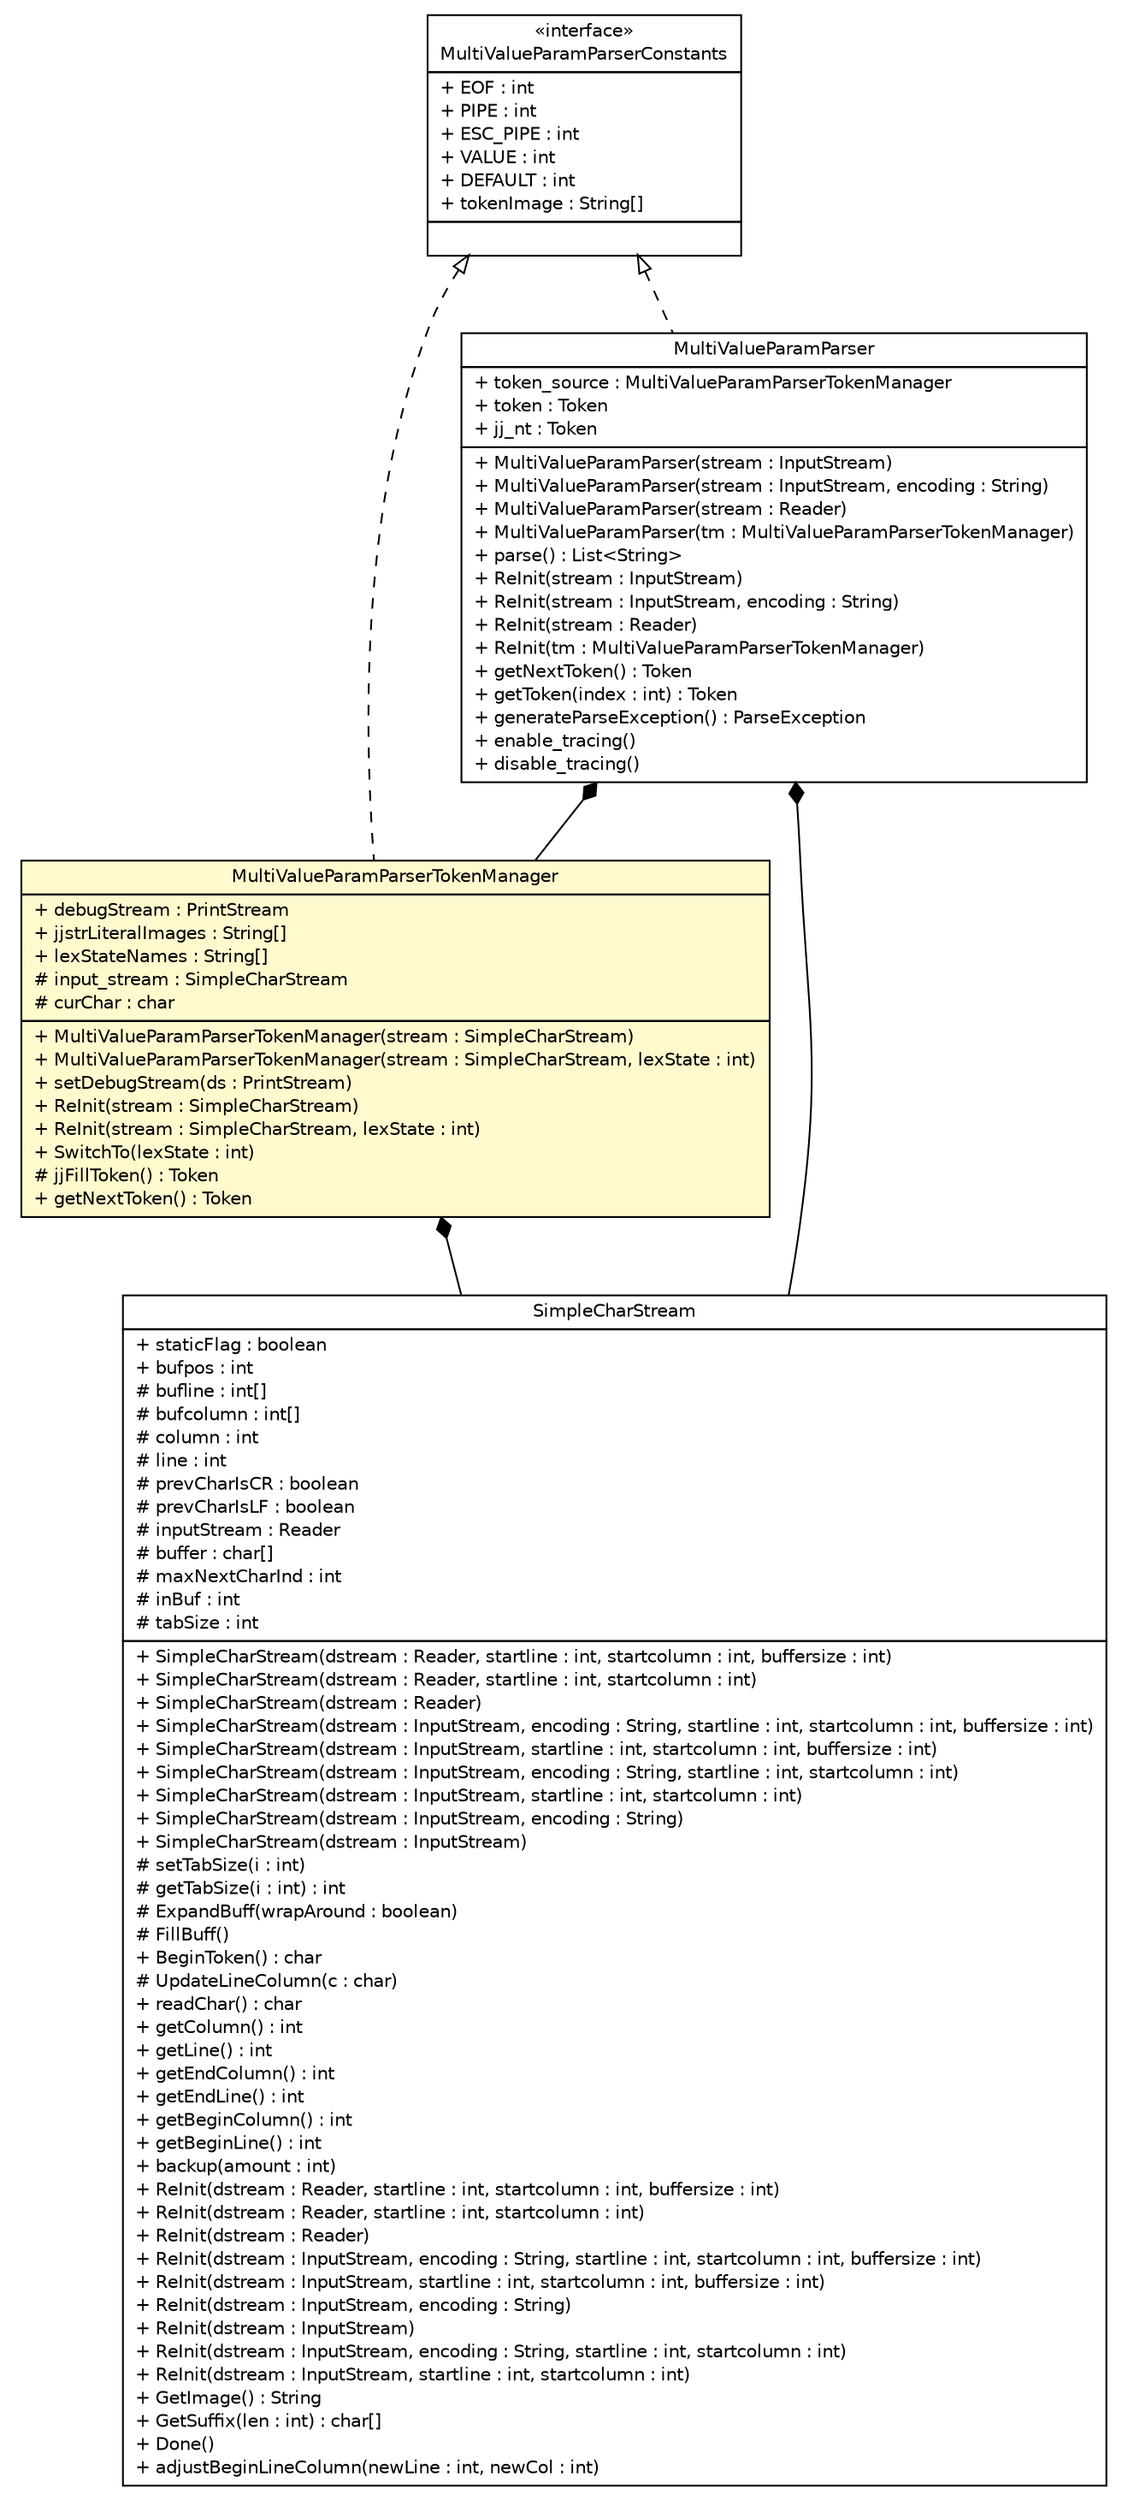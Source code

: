#!/usr/local/bin/dot
#
# Class diagram 
# Generated by UMLGraph version R5_6 (http://www.umlgraph.org/)
#

digraph G {
	edge [fontname="Helvetica",fontsize=10,labelfontname="Helvetica",labelfontsize=10];
	node [fontname="Helvetica",fontsize=10,shape=plaintext];
	nodesep=0.25;
	ranksep=0.5;
	// com.vectorprint.configuration.parser.SimpleCharStream
	c2804 [label=<<table title="com.vectorprint.configuration.parser.SimpleCharStream" border="0" cellborder="1" cellspacing="0" cellpadding="2" port="p" href="./SimpleCharStream.html">
		<tr><td><table border="0" cellspacing="0" cellpadding="1">
<tr><td align="center" balign="center"> SimpleCharStream </td></tr>
		</table></td></tr>
		<tr><td><table border="0" cellspacing="0" cellpadding="1">
<tr><td align="left" balign="left"> + staticFlag : boolean </td></tr>
<tr><td align="left" balign="left"> + bufpos : int </td></tr>
<tr><td align="left" balign="left"> # bufline : int[] </td></tr>
<tr><td align="left" balign="left"> # bufcolumn : int[] </td></tr>
<tr><td align="left" balign="left"> # column : int </td></tr>
<tr><td align="left" balign="left"> # line : int </td></tr>
<tr><td align="left" balign="left"> # prevCharIsCR : boolean </td></tr>
<tr><td align="left" balign="left"> # prevCharIsLF : boolean </td></tr>
<tr><td align="left" balign="left"> # inputStream : Reader </td></tr>
<tr><td align="left" balign="left"> # buffer : char[] </td></tr>
<tr><td align="left" balign="left"> # maxNextCharInd : int </td></tr>
<tr><td align="left" balign="left"> # inBuf : int </td></tr>
<tr><td align="left" balign="left"> # tabSize : int </td></tr>
		</table></td></tr>
		<tr><td><table border="0" cellspacing="0" cellpadding="1">
<tr><td align="left" balign="left"> + SimpleCharStream(dstream : Reader, startline : int, startcolumn : int, buffersize : int) </td></tr>
<tr><td align="left" balign="left"> + SimpleCharStream(dstream : Reader, startline : int, startcolumn : int) </td></tr>
<tr><td align="left" balign="left"> + SimpleCharStream(dstream : Reader) </td></tr>
<tr><td align="left" balign="left"> + SimpleCharStream(dstream : InputStream, encoding : String, startline : int, startcolumn : int, buffersize : int) </td></tr>
<tr><td align="left" balign="left"> + SimpleCharStream(dstream : InputStream, startline : int, startcolumn : int, buffersize : int) </td></tr>
<tr><td align="left" balign="left"> + SimpleCharStream(dstream : InputStream, encoding : String, startline : int, startcolumn : int) </td></tr>
<tr><td align="left" balign="left"> + SimpleCharStream(dstream : InputStream, startline : int, startcolumn : int) </td></tr>
<tr><td align="left" balign="left"> + SimpleCharStream(dstream : InputStream, encoding : String) </td></tr>
<tr><td align="left" balign="left"> + SimpleCharStream(dstream : InputStream) </td></tr>
<tr><td align="left" balign="left"> # setTabSize(i : int) </td></tr>
<tr><td align="left" balign="left"> # getTabSize(i : int) : int </td></tr>
<tr><td align="left" balign="left"> # ExpandBuff(wrapAround : boolean) </td></tr>
<tr><td align="left" balign="left"> # FillBuff() </td></tr>
<tr><td align="left" balign="left"> + BeginToken() : char </td></tr>
<tr><td align="left" balign="left"> # UpdateLineColumn(c : char) </td></tr>
<tr><td align="left" balign="left"> + readChar() : char </td></tr>
<tr><td align="left" balign="left"> + getColumn() : int </td></tr>
<tr><td align="left" balign="left"> + getLine() : int </td></tr>
<tr><td align="left" balign="left"> + getEndColumn() : int </td></tr>
<tr><td align="left" balign="left"> + getEndLine() : int </td></tr>
<tr><td align="left" balign="left"> + getBeginColumn() : int </td></tr>
<tr><td align="left" balign="left"> + getBeginLine() : int </td></tr>
<tr><td align="left" balign="left"> + backup(amount : int) </td></tr>
<tr><td align="left" balign="left"> + ReInit(dstream : Reader, startline : int, startcolumn : int, buffersize : int) </td></tr>
<tr><td align="left" balign="left"> + ReInit(dstream : Reader, startline : int, startcolumn : int) </td></tr>
<tr><td align="left" balign="left"> + ReInit(dstream : Reader) </td></tr>
<tr><td align="left" balign="left"> + ReInit(dstream : InputStream, encoding : String, startline : int, startcolumn : int, buffersize : int) </td></tr>
<tr><td align="left" balign="left"> + ReInit(dstream : InputStream, startline : int, startcolumn : int, buffersize : int) </td></tr>
<tr><td align="left" balign="left"> + ReInit(dstream : InputStream, encoding : String) </td></tr>
<tr><td align="left" balign="left"> + ReInit(dstream : InputStream) </td></tr>
<tr><td align="left" balign="left"> + ReInit(dstream : InputStream, encoding : String, startline : int, startcolumn : int) </td></tr>
<tr><td align="left" balign="left"> + ReInit(dstream : InputStream, startline : int, startcolumn : int) </td></tr>
<tr><td align="left" balign="left"> + GetImage() : String </td></tr>
<tr><td align="left" balign="left"> + GetSuffix(len : int) : char[] </td></tr>
<tr><td align="left" balign="left"> + Done() </td></tr>
<tr><td align="left" balign="left"> + adjustBeginLineColumn(newLine : int, newCol : int) </td></tr>
		</table></td></tr>
		</table>>, URL="./SimpleCharStream.html", fontname="Helvetica", fontcolor="black", fontsize=10.0];
	// com.vectorprint.configuration.parser.MultiValueParamParserTokenManager
	c2815 [label=<<table title="com.vectorprint.configuration.parser.MultiValueParamParserTokenManager" border="0" cellborder="1" cellspacing="0" cellpadding="2" port="p" bgcolor="lemonChiffon" href="./MultiValueParamParserTokenManager.html">
		<tr><td><table border="0" cellspacing="0" cellpadding="1">
<tr><td align="center" balign="center"> MultiValueParamParserTokenManager </td></tr>
		</table></td></tr>
		<tr><td><table border="0" cellspacing="0" cellpadding="1">
<tr><td align="left" balign="left"> + debugStream : PrintStream </td></tr>
<tr><td align="left" balign="left"> + jjstrLiteralImages : String[] </td></tr>
<tr><td align="left" balign="left"> + lexStateNames : String[] </td></tr>
<tr><td align="left" balign="left"> # input_stream : SimpleCharStream </td></tr>
<tr><td align="left" balign="left"> # curChar : char </td></tr>
		</table></td></tr>
		<tr><td><table border="0" cellspacing="0" cellpadding="1">
<tr><td align="left" balign="left"> + MultiValueParamParserTokenManager(stream : SimpleCharStream) </td></tr>
<tr><td align="left" balign="left"> + MultiValueParamParserTokenManager(stream : SimpleCharStream, lexState : int) </td></tr>
<tr><td align="left" balign="left"> + setDebugStream(ds : PrintStream) </td></tr>
<tr><td align="left" balign="left"> + ReInit(stream : SimpleCharStream) </td></tr>
<tr><td align="left" balign="left"> + ReInit(stream : SimpleCharStream, lexState : int) </td></tr>
<tr><td align="left" balign="left"> + SwitchTo(lexState : int) </td></tr>
<tr><td align="left" balign="left"> # jjFillToken() : Token </td></tr>
<tr><td align="left" balign="left"> + getNextToken() : Token </td></tr>
		</table></td></tr>
		</table>>, URL="./MultiValueParamParserTokenManager.html", fontname="Helvetica", fontcolor="black", fontsize=10.0];
	// com.vectorprint.configuration.parser.MultiValueParamParser
	c2817 [label=<<table title="com.vectorprint.configuration.parser.MultiValueParamParser" border="0" cellborder="1" cellspacing="0" cellpadding="2" port="p" href="./MultiValueParamParser.html">
		<tr><td><table border="0" cellspacing="0" cellpadding="1">
<tr><td align="center" balign="center"> MultiValueParamParser </td></tr>
		</table></td></tr>
		<tr><td><table border="0" cellspacing="0" cellpadding="1">
<tr><td align="left" balign="left"> + token_source : MultiValueParamParserTokenManager </td></tr>
<tr><td align="left" balign="left"> + token : Token </td></tr>
<tr><td align="left" balign="left"> + jj_nt : Token </td></tr>
		</table></td></tr>
		<tr><td><table border="0" cellspacing="0" cellpadding="1">
<tr><td align="left" balign="left"> + MultiValueParamParser(stream : InputStream) </td></tr>
<tr><td align="left" balign="left"> + MultiValueParamParser(stream : InputStream, encoding : String) </td></tr>
<tr><td align="left" balign="left"> + MultiValueParamParser(stream : Reader) </td></tr>
<tr><td align="left" balign="left"> + MultiValueParamParser(tm : MultiValueParamParserTokenManager) </td></tr>
<tr><td align="left" balign="left"> + parse() : List&lt;String&gt; </td></tr>
<tr><td align="left" balign="left"> + ReInit(stream : InputStream) </td></tr>
<tr><td align="left" balign="left"> + ReInit(stream : InputStream, encoding : String) </td></tr>
<tr><td align="left" balign="left"> + ReInit(stream : Reader) </td></tr>
<tr><td align="left" balign="left"> + ReInit(tm : MultiValueParamParserTokenManager) </td></tr>
<tr><td align="left" balign="left"> + getNextToken() : Token </td></tr>
<tr><td align="left" balign="left"> + getToken(index : int) : Token </td></tr>
<tr><td align="left" balign="left"> + generateParseException() : ParseException </td></tr>
<tr><td align="left" balign="left"> + enable_tracing() </td></tr>
<tr><td align="left" balign="left"> + disable_tracing() </td></tr>
		</table></td></tr>
		</table>>, URL="./MultiValueParamParser.html", fontname="Helvetica", fontcolor="black", fontsize=10.0];
	// com.vectorprint.configuration.parser.MultiValueParamParserConstants
	c2822 [label=<<table title="com.vectorprint.configuration.parser.MultiValueParamParserConstants" border="0" cellborder="1" cellspacing="0" cellpadding="2" port="p" href="./MultiValueParamParserConstants.html">
		<tr><td><table border="0" cellspacing="0" cellpadding="1">
<tr><td align="center" balign="center"> &#171;interface&#187; </td></tr>
<tr><td align="center" balign="center"> MultiValueParamParserConstants </td></tr>
		</table></td></tr>
		<tr><td><table border="0" cellspacing="0" cellpadding="1">
<tr><td align="left" balign="left"> + EOF : int </td></tr>
<tr><td align="left" balign="left"> + PIPE : int </td></tr>
<tr><td align="left" balign="left"> + ESC_PIPE : int </td></tr>
<tr><td align="left" balign="left"> + VALUE : int </td></tr>
<tr><td align="left" balign="left"> + DEFAULT : int </td></tr>
<tr><td align="left" balign="left"> + tokenImage : String[] </td></tr>
		</table></td></tr>
		<tr><td><table border="0" cellspacing="0" cellpadding="1">
<tr><td align="left" balign="left">  </td></tr>
		</table></td></tr>
		</table>>, URL="./MultiValueParamParserConstants.html", fontname="Helvetica", fontcolor="black", fontsize=10.0];
	//com.vectorprint.configuration.parser.MultiValueParamParserTokenManager implements com.vectorprint.configuration.parser.MultiValueParamParserConstants
	c2822:p -> c2815:p [dir=back,arrowtail=empty,style=dashed];
	//com.vectorprint.configuration.parser.MultiValueParamParser implements com.vectorprint.configuration.parser.MultiValueParamParserConstants
	c2822:p -> c2817:p [dir=back,arrowtail=empty,style=dashed];
	// com.vectorprint.configuration.parser.MultiValueParamParserTokenManager COMPOSED com.vectorprint.configuration.parser.SimpleCharStream
	c2815:p -> c2804:p [taillabel="", label="", headlabel="", fontname="Helvetica", fontcolor="black", fontsize=10.0, color="black", arrowhead=none, arrowtail=diamond, dir=both];
	// com.vectorprint.configuration.parser.MultiValueParamParser COMPOSED com.vectorprint.configuration.parser.MultiValueParamParserTokenManager
	c2817:p -> c2815:p [taillabel="", label="", headlabel="", fontname="Helvetica", fontcolor="black", fontsize=10.0, color="black", arrowhead=none, arrowtail=diamond, dir=both];
	// com.vectorprint.configuration.parser.MultiValueParamParser COMPOSED com.vectorprint.configuration.parser.SimpleCharStream
	c2817:p -> c2804:p [taillabel="", label="", headlabel="", fontname="Helvetica", fontcolor="black", fontsize=10.0, color="black", arrowhead=none, arrowtail=diamond, dir=both];
}


